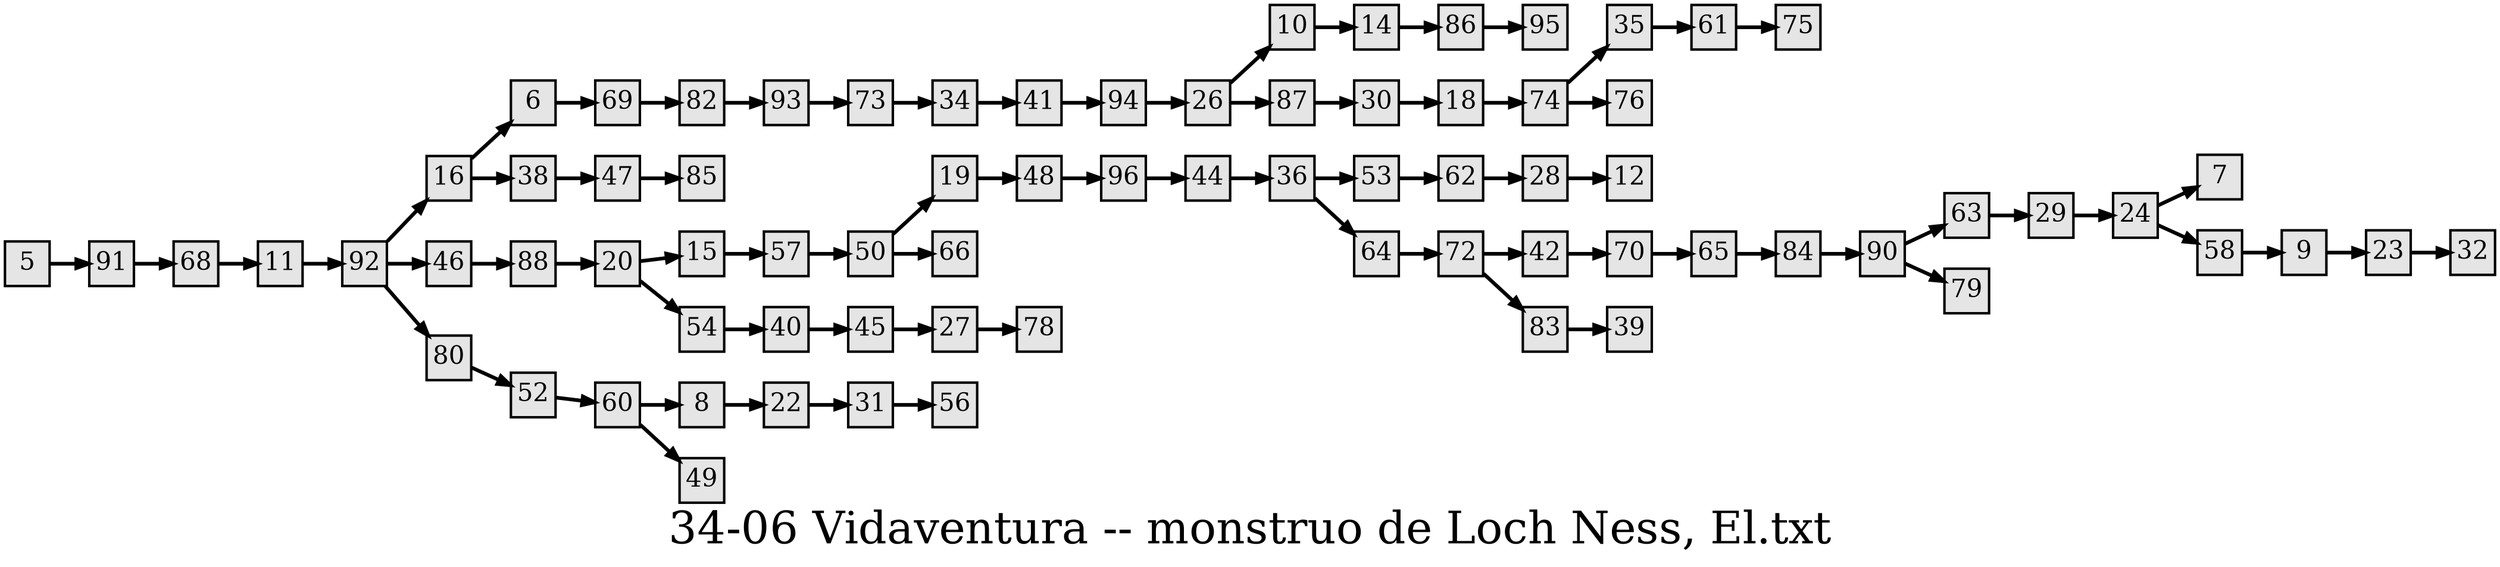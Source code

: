 digraph g{
  graph [ label="34-06 Vidaventura -- monstruo de Loch Ness, El.txt" rankdir=LR, ordering=out, fontsize=36, nodesep="0.35", ranksep="0.45"];
  node  [shape=rect, penwidth=2, fontsize=20, style=filled, fillcolor=grey90, margin="0,0", labelfloat=true, regular=true, fixedsize=true];
  edge  [labelfloat=true, penwidth=3, fontsize=12];
  5 -> 91;
  6 -> 69;
  8 -> 22;
  9 -> 23;
  10 -> 14;
  11 -> 92;
  14 -> 86;
  15 -> 57;
  16 -> 6;
  16 -> 38;
  18 -> 74;
  19 -> 48;
  20 -> 15;
  20 -> 54;
  22 -> 31;
  23 -> 32;
  24 -> 7;
  24 -> 58;
  26 -> 10;
  26 -> 87;
  27 -> 78;
  28 -> 12;
  29 -> 24;
  30 -> 18;
  31 -> 56;
  34 -> 41;
  35 -> 61;
  36 -> 53;
  36 -> 64;
  38 -> 47;
  40 -> 45;
  41 -> 94;
  42 -> 70;
  44 -> 36;
  45 -> 27;
  46 -> 88;
  47 -> 85;
  48 -> 96;
  50 -> 19;
  50 -> 66;
  52 -> 60;
  53 -> 62;
  54 -> 40;
  57 -> 50;
  58 -> 9;
  60 -> 8;
  60 -> 49;
  61 -> 75;
  62 -> 28;
  63 -> 29;
  64 -> 72;
  65 -> 84;
  68 -> 11;
  69 -> 82;
  70 -> 65;
  72 -> 42;
  72 -> 83;
  73 -> 34;
  74 -> 35;
  74 -> 76;
  80 -> 52;
  82 -> 93;
  83 -> 39;
  84 -> 90;
  86 -> 95;
  87 -> 30;
  88 -> 20;
  90 -> 63;
  90 -> 79;
  91 -> 68;
  92 -> 16;
  92 -> 46;
  92 -> 80;
  93 -> 73;
  94 -> 26;
  96 -> 44;
}

